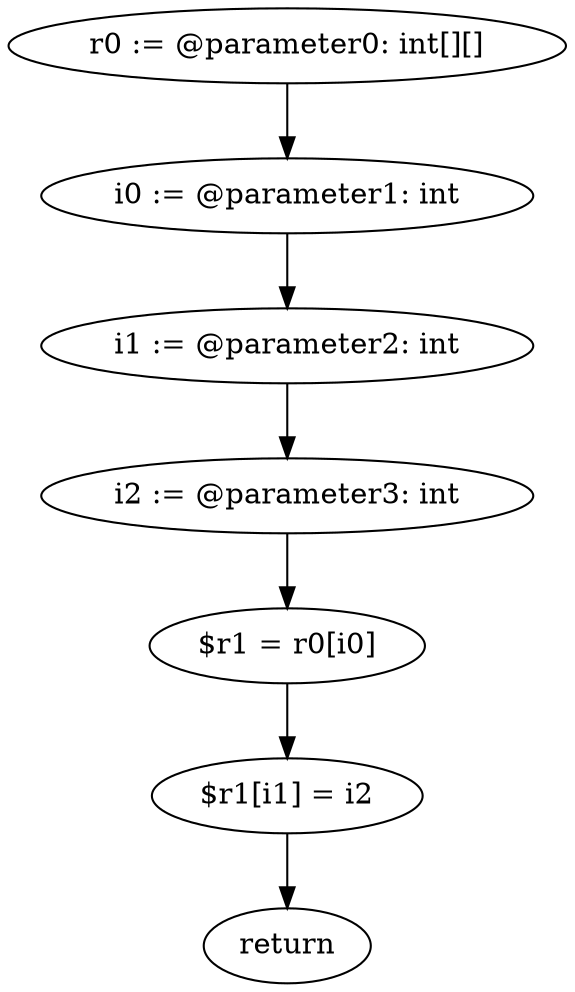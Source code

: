 digraph "unitGraph" {
    "r0 := @parameter0: int[][]"
    "i0 := @parameter1: int"
    "i1 := @parameter2: int"
    "i2 := @parameter3: int"
    "$r1 = r0[i0]"
    "$r1[i1] = i2"
    "return"
    "r0 := @parameter0: int[][]"->"i0 := @parameter1: int";
    "i0 := @parameter1: int"->"i1 := @parameter2: int";
    "i1 := @parameter2: int"->"i2 := @parameter3: int";
    "i2 := @parameter3: int"->"$r1 = r0[i0]";
    "$r1 = r0[i0]"->"$r1[i1] = i2";
    "$r1[i1] = i2"->"return";
}
